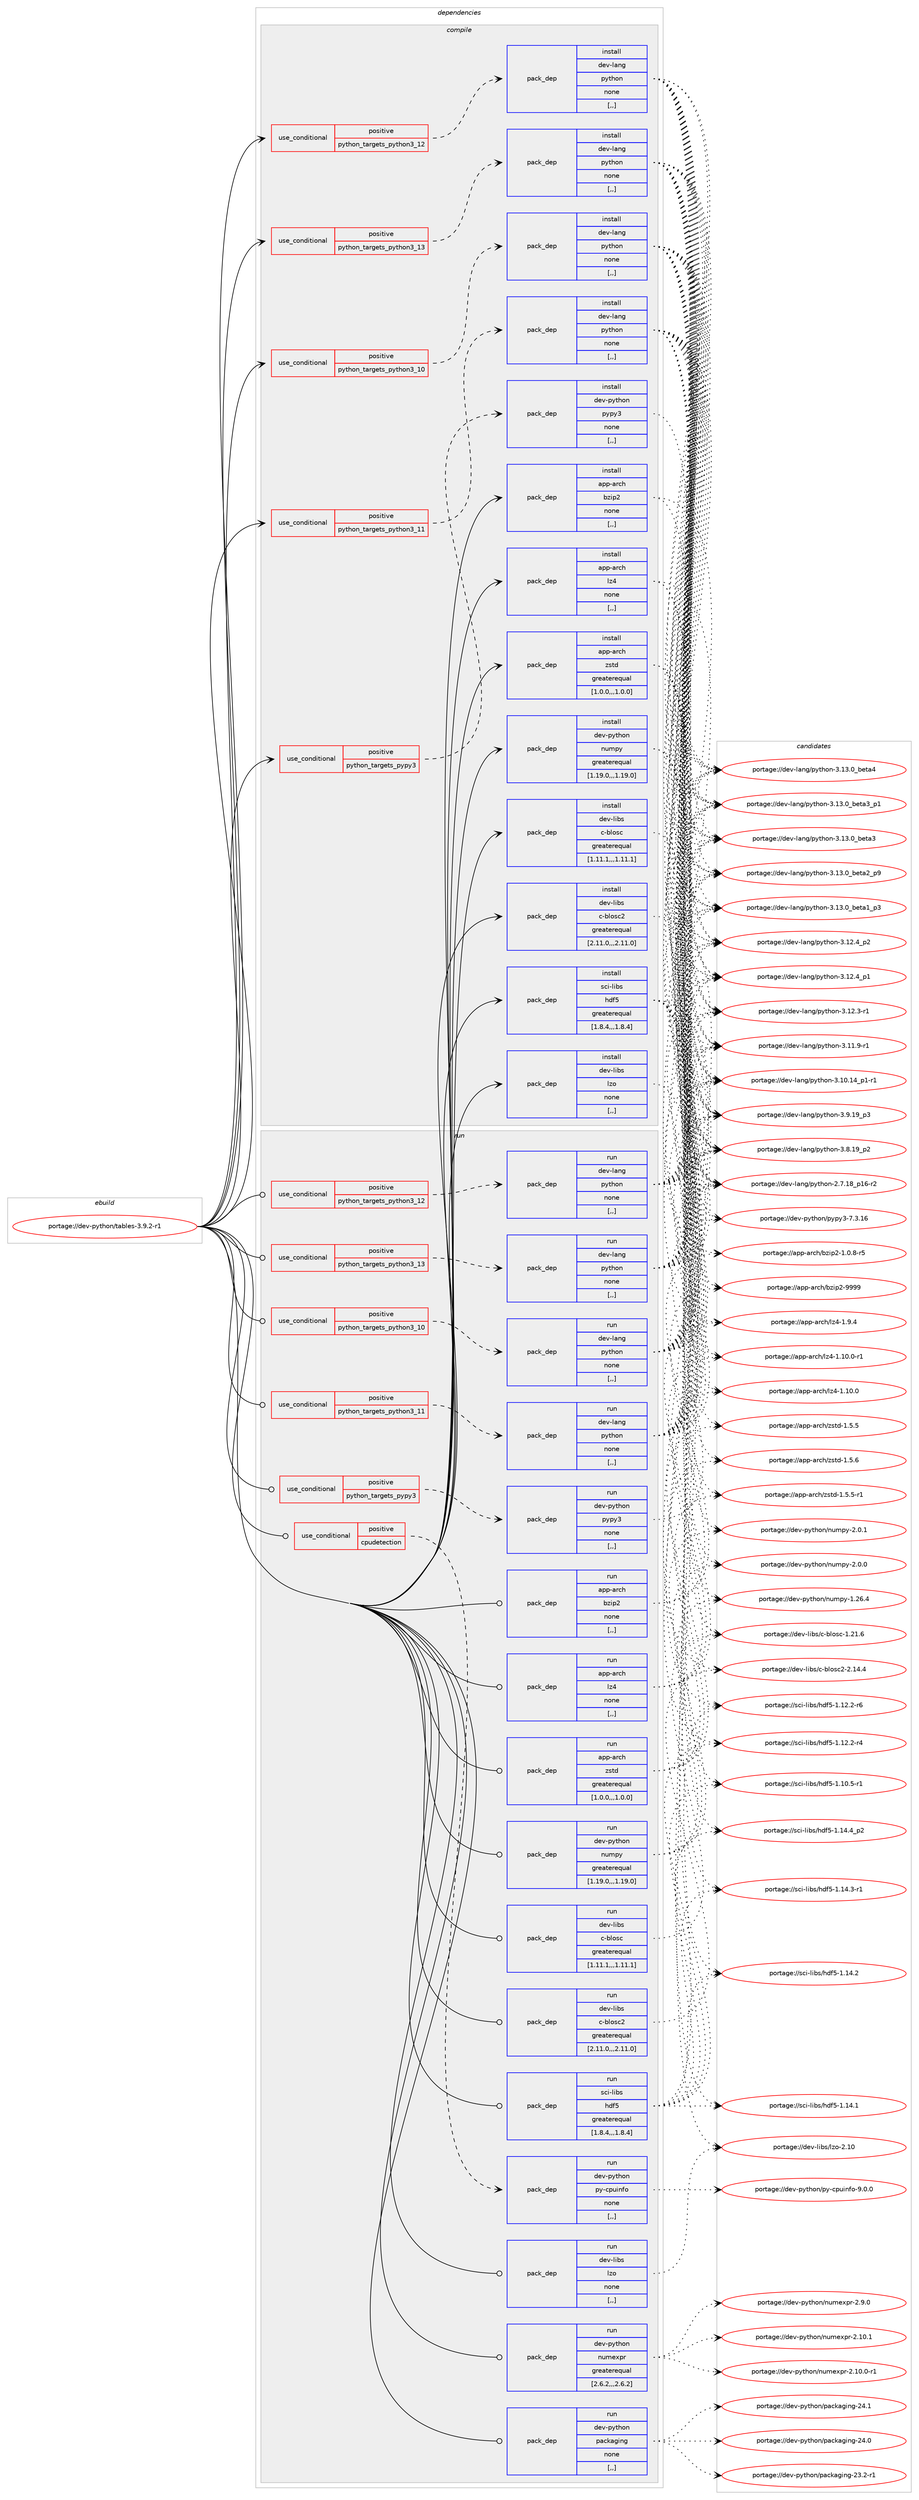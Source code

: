 digraph prolog {

# *************
# Graph options
# *************

newrank=true;
concentrate=true;
compound=true;
graph [rankdir=LR,fontname=Helvetica,fontsize=10,ranksep=1.5];#, ranksep=2.5, nodesep=0.2];
edge  [arrowhead=vee];
node  [fontname=Helvetica,fontsize=10];

# **********
# The ebuild
# **********

subgraph cluster_leftcol {
color=gray;
label=<<i>ebuild</i>>;
id [label="portage://dev-python/tables-3.9.2-r1", color=red, width=4, href="../dev-python/tables-3.9.2-r1.svg"];
}

# ****************
# The dependencies
# ****************

subgraph cluster_midcol {
color=gray;
label=<<i>dependencies</i>>;
subgraph cluster_compile {
fillcolor="#eeeeee";
style=filled;
label=<<i>compile</i>>;
subgraph cond40370 {
dependency165483 [label=<<TABLE BORDER="0" CELLBORDER="1" CELLSPACING="0" CELLPADDING="4"><TR><TD ROWSPAN="3" CELLPADDING="10">use_conditional</TD></TR><TR><TD>positive</TD></TR><TR><TD>python_targets_pypy3</TD></TR></TABLE>>, shape=none, color=red];
subgraph pack123841 {
dependency165484 [label=<<TABLE BORDER="0" CELLBORDER="1" CELLSPACING="0" CELLPADDING="4" WIDTH="220"><TR><TD ROWSPAN="6" CELLPADDING="30">pack_dep</TD></TR><TR><TD WIDTH="110">install</TD></TR><TR><TD>dev-python</TD></TR><TR><TD>pypy3</TD></TR><TR><TD>none</TD></TR><TR><TD>[,,]</TD></TR></TABLE>>, shape=none, color=blue];
}
dependency165483:e -> dependency165484:w [weight=20,style="dashed",arrowhead="vee"];
}
id:e -> dependency165483:w [weight=20,style="solid",arrowhead="vee"];
subgraph cond40371 {
dependency165485 [label=<<TABLE BORDER="0" CELLBORDER="1" CELLSPACING="0" CELLPADDING="4"><TR><TD ROWSPAN="3" CELLPADDING="10">use_conditional</TD></TR><TR><TD>positive</TD></TR><TR><TD>python_targets_python3_10</TD></TR></TABLE>>, shape=none, color=red];
subgraph pack123842 {
dependency165486 [label=<<TABLE BORDER="0" CELLBORDER="1" CELLSPACING="0" CELLPADDING="4" WIDTH="220"><TR><TD ROWSPAN="6" CELLPADDING="30">pack_dep</TD></TR><TR><TD WIDTH="110">install</TD></TR><TR><TD>dev-lang</TD></TR><TR><TD>python</TD></TR><TR><TD>none</TD></TR><TR><TD>[,,]</TD></TR></TABLE>>, shape=none, color=blue];
}
dependency165485:e -> dependency165486:w [weight=20,style="dashed",arrowhead="vee"];
}
id:e -> dependency165485:w [weight=20,style="solid",arrowhead="vee"];
subgraph cond40372 {
dependency165487 [label=<<TABLE BORDER="0" CELLBORDER="1" CELLSPACING="0" CELLPADDING="4"><TR><TD ROWSPAN="3" CELLPADDING="10">use_conditional</TD></TR><TR><TD>positive</TD></TR><TR><TD>python_targets_python3_11</TD></TR></TABLE>>, shape=none, color=red];
subgraph pack123843 {
dependency165488 [label=<<TABLE BORDER="0" CELLBORDER="1" CELLSPACING="0" CELLPADDING="4" WIDTH="220"><TR><TD ROWSPAN="6" CELLPADDING="30">pack_dep</TD></TR><TR><TD WIDTH="110">install</TD></TR><TR><TD>dev-lang</TD></TR><TR><TD>python</TD></TR><TR><TD>none</TD></TR><TR><TD>[,,]</TD></TR></TABLE>>, shape=none, color=blue];
}
dependency165487:e -> dependency165488:w [weight=20,style="dashed",arrowhead="vee"];
}
id:e -> dependency165487:w [weight=20,style="solid",arrowhead="vee"];
subgraph cond40373 {
dependency165489 [label=<<TABLE BORDER="0" CELLBORDER="1" CELLSPACING="0" CELLPADDING="4"><TR><TD ROWSPAN="3" CELLPADDING="10">use_conditional</TD></TR><TR><TD>positive</TD></TR><TR><TD>python_targets_python3_12</TD></TR></TABLE>>, shape=none, color=red];
subgraph pack123844 {
dependency165490 [label=<<TABLE BORDER="0" CELLBORDER="1" CELLSPACING="0" CELLPADDING="4" WIDTH="220"><TR><TD ROWSPAN="6" CELLPADDING="30">pack_dep</TD></TR><TR><TD WIDTH="110">install</TD></TR><TR><TD>dev-lang</TD></TR><TR><TD>python</TD></TR><TR><TD>none</TD></TR><TR><TD>[,,]</TD></TR></TABLE>>, shape=none, color=blue];
}
dependency165489:e -> dependency165490:w [weight=20,style="dashed",arrowhead="vee"];
}
id:e -> dependency165489:w [weight=20,style="solid",arrowhead="vee"];
subgraph cond40374 {
dependency165491 [label=<<TABLE BORDER="0" CELLBORDER="1" CELLSPACING="0" CELLPADDING="4"><TR><TD ROWSPAN="3" CELLPADDING="10">use_conditional</TD></TR><TR><TD>positive</TD></TR><TR><TD>python_targets_python3_13</TD></TR></TABLE>>, shape=none, color=red];
subgraph pack123845 {
dependency165492 [label=<<TABLE BORDER="0" CELLBORDER="1" CELLSPACING="0" CELLPADDING="4" WIDTH="220"><TR><TD ROWSPAN="6" CELLPADDING="30">pack_dep</TD></TR><TR><TD WIDTH="110">install</TD></TR><TR><TD>dev-lang</TD></TR><TR><TD>python</TD></TR><TR><TD>none</TD></TR><TR><TD>[,,]</TD></TR></TABLE>>, shape=none, color=blue];
}
dependency165491:e -> dependency165492:w [weight=20,style="dashed",arrowhead="vee"];
}
id:e -> dependency165491:w [weight=20,style="solid",arrowhead="vee"];
subgraph pack123846 {
dependency165493 [label=<<TABLE BORDER="0" CELLBORDER="1" CELLSPACING="0" CELLPADDING="4" WIDTH="220"><TR><TD ROWSPAN="6" CELLPADDING="30">pack_dep</TD></TR><TR><TD WIDTH="110">install</TD></TR><TR><TD>app-arch</TD></TR><TR><TD>bzip2</TD></TR><TR><TD>none</TD></TR><TR><TD>[,,]</TD></TR></TABLE>>, shape=none, color=blue];
}
id:e -> dependency165493:w [weight=20,style="solid",arrowhead="vee"];
subgraph pack123847 {
dependency165494 [label=<<TABLE BORDER="0" CELLBORDER="1" CELLSPACING="0" CELLPADDING="4" WIDTH="220"><TR><TD ROWSPAN="6" CELLPADDING="30">pack_dep</TD></TR><TR><TD WIDTH="110">install</TD></TR><TR><TD>app-arch</TD></TR><TR><TD>lz4</TD></TR><TR><TD>none</TD></TR><TR><TD>[,,]</TD></TR></TABLE>>, shape=none, color=blue];
}
id:e -> dependency165494:w [weight=20,style="solid",arrowhead="vee"];
subgraph pack123848 {
dependency165495 [label=<<TABLE BORDER="0" CELLBORDER="1" CELLSPACING="0" CELLPADDING="4" WIDTH="220"><TR><TD ROWSPAN="6" CELLPADDING="30">pack_dep</TD></TR><TR><TD WIDTH="110">install</TD></TR><TR><TD>app-arch</TD></TR><TR><TD>zstd</TD></TR><TR><TD>greaterequal</TD></TR><TR><TD>[1.0.0,,,1.0.0]</TD></TR></TABLE>>, shape=none, color=blue];
}
id:e -> dependency165495:w [weight=20,style="solid",arrowhead="vee"];
subgraph pack123849 {
dependency165496 [label=<<TABLE BORDER="0" CELLBORDER="1" CELLSPACING="0" CELLPADDING="4" WIDTH="220"><TR><TD ROWSPAN="6" CELLPADDING="30">pack_dep</TD></TR><TR><TD WIDTH="110">install</TD></TR><TR><TD>dev-libs</TD></TR><TR><TD>c-blosc</TD></TR><TR><TD>greaterequal</TD></TR><TR><TD>[1.11.1,,,1.11.1]</TD></TR></TABLE>>, shape=none, color=blue];
}
id:e -> dependency165496:w [weight=20,style="solid",arrowhead="vee"];
subgraph pack123850 {
dependency165497 [label=<<TABLE BORDER="0" CELLBORDER="1" CELLSPACING="0" CELLPADDING="4" WIDTH="220"><TR><TD ROWSPAN="6" CELLPADDING="30">pack_dep</TD></TR><TR><TD WIDTH="110">install</TD></TR><TR><TD>dev-libs</TD></TR><TR><TD>c-blosc2</TD></TR><TR><TD>greaterequal</TD></TR><TR><TD>[2.11.0,,,2.11.0]</TD></TR></TABLE>>, shape=none, color=blue];
}
id:e -> dependency165497:w [weight=20,style="solid",arrowhead="vee"];
subgraph pack123851 {
dependency165498 [label=<<TABLE BORDER="0" CELLBORDER="1" CELLSPACING="0" CELLPADDING="4" WIDTH="220"><TR><TD ROWSPAN="6" CELLPADDING="30">pack_dep</TD></TR><TR><TD WIDTH="110">install</TD></TR><TR><TD>dev-libs</TD></TR><TR><TD>lzo</TD></TR><TR><TD>none</TD></TR><TR><TD>[,,]</TD></TR></TABLE>>, shape=none, color=blue];
}
id:e -> dependency165498:w [weight=20,style="solid",arrowhead="vee"];
subgraph pack123852 {
dependency165499 [label=<<TABLE BORDER="0" CELLBORDER="1" CELLSPACING="0" CELLPADDING="4" WIDTH="220"><TR><TD ROWSPAN="6" CELLPADDING="30">pack_dep</TD></TR><TR><TD WIDTH="110">install</TD></TR><TR><TD>dev-python</TD></TR><TR><TD>numpy</TD></TR><TR><TD>greaterequal</TD></TR><TR><TD>[1.19.0,,,1.19.0]</TD></TR></TABLE>>, shape=none, color=blue];
}
id:e -> dependency165499:w [weight=20,style="solid",arrowhead="vee"];
subgraph pack123853 {
dependency165500 [label=<<TABLE BORDER="0" CELLBORDER="1" CELLSPACING="0" CELLPADDING="4" WIDTH="220"><TR><TD ROWSPAN="6" CELLPADDING="30">pack_dep</TD></TR><TR><TD WIDTH="110">install</TD></TR><TR><TD>sci-libs</TD></TR><TR><TD>hdf5</TD></TR><TR><TD>greaterequal</TD></TR><TR><TD>[1.8.4,,,1.8.4]</TD></TR></TABLE>>, shape=none, color=blue];
}
id:e -> dependency165500:w [weight=20,style="solid",arrowhead="vee"];
}
subgraph cluster_compileandrun {
fillcolor="#eeeeee";
style=filled;
label=<<i>compile and run</i>>;
}
subgraph cluster_run {
fillcolor="#eeeeee";
style=filled;
label=<<i>run</i>>;
subgraph cond40375 {
dependency165501 [label=<<TABLE BORDER="0" CELLBORDER="1" CELLSPACING="0" CELLPADDING="4"><TR><TD ROWSPAN="3" CELLPADDING="10">use_conditional</TD></TR><TR><TD>positive</TD></TR><TR><TD>cpudetection</TD></TR></TABLE>>, shape=none, color=red];
subgraph pack123854 {
dependency165502 [label=<<TABLE BORDER="0" CELLBORDER="1" CELLSPACING="0" CELLPADDING="4" WIDTH="220"><TR><TD ROWSPAN="6" CELLPADDING="30">pack_dep</TD></TR><TR><TD WIDTH="110">run</TD></TR><TR><TD>dev-python</TD></TR><TR><TD>py-cpuinfo</TD></TR><TR><TD>none</TD></TR><TR><TD>[,,]</TD></TR></TABLE>>, shape=none, color=blue];
}
dependency165501:e -> dependency165502:w [weight=20,style="dashed",arrowhead="vee"];
}
id:e -> dependency165501:w [weight=20,style="solid",arrowhead="odot"];
subgraph cond40376 {
dependency165503 [label=<<TABLE BORDER="0" CELLBORDER="1" CELLSPACING="0" CELLPADDING="4"><TR><TD ROWSPAN="3" CELLPADDING="10">use_conditional</TD></TR><TR><TD>positive</TD></TR><TR><TD>python_targets_pypy3</TD></TR></TABLE>>, shape=none, color=red];
subgraph pack123855 {
dependency165504 [label=<<TABLE BORDER="0" CELLBORDER="1" CELLSPACING="0" CELLPADDING="4" WIDTH="220"><TR><TD ROWSPAN="6" CELLPADDING="30">pack_dep</TD></TR><TR><TD WIDTH="110">run</TD></TR><TR><TD>dev-python</TD></TR><TR><TD>pypy3</TD></TR><TR><TD>none</TD></TR><TR><TD>[,,]</TD></TR></TABLE>>, shape=none, color=blue];
}
dependency165503:e -> dependency165504:w [weight=20,style="dashed",arrowhead="vee"];
}
id:e -> dependency165503:w [weight=20,style="solid",arrowhead="odot"];
subgraph cond40377 {
dependency165505 [label=<<TABLE BORDER="0" CELLBORDER="1" CELLSPACING="0" CELLPADDING="4"><TR><TD ROWSPAN="3" CELLPADDING="10">use_conditional</TD></TR><TR><TD>positive</TD></TR><TR><TD>python_targets_python3_10</TD></TR></TABLE>>, shape=none, color=red];
subgraph pack123856 {
dependency165506 [label=<<TABLE BORDER="0" CELLBORDER="1" CELLSPACING="0" CELLPADDING="4" WIDTH="220"><TR><TD ROWSPAN="6" CELLPADDING="30">pack_dep</TD></TR><TR><TD WIDTH="110">run</TD></TR><TR><TD>dev-lang</TD></TR><TR><TD>python</TD></TR><TR><TD>none</TD></TR><TR><TD>[,,]</TD></TR></TABLE>>, shape=none, color=blue];
}
dependency165505:e -> dependency165506:w [weight=20,style="dashed",arrowhead="vee"];
}
id:e -> dependency165505:w [weight=20,style="solid",arrowhead="odot"];
subgraph cond40378 {
dependency165507 [label=<<TABLE BORDER="0" CELLBORDER="1" CELLSPACING="0" CELLPADDING="4"><TR><TD ROWSPAN="3" CELLPADDING="10">use_conditional</TD></TR><TR><TD>positive</TD></TR><TR><TD>python_targets_python3_11</TD></TR></TABLE>>, shape=none, color=red];
subgraph pack123857 {
dependency165508 [label=<<TABLE BORDER="0" CELLBORDER="1" CELLSPACING="0" CELLPADDING="4" WIDTH="220"><TR><TD ROWSPAN="6" CELLPADDING="30">pack_dep</TD></TR><TR><TD WIDTH="110">run</TD></TR><TR><TD>dev-lang</TD></TR><TR><TD>python</TD></TR><TR><TD>none</TD></TR><TR><TD>[,,]</TD></TR></TABLE>>, shape=none, color=blue];
}
dependency165507:e -> dependency165508:w [weight=20,style="dashed",arrowhead="vee"];
}
id:e -> dependency165507:w [weight=20,style="solid",arrowhead="odot"];
subgraph cond40379 {
dependency165509 [label=<<TABLE BORDER="0" CELLBORDER="1" CELLSPACING="0" CELLPADDING="4"><TR><TD ROWSPAN="3" CELLPADDING="10">use_conditional</TD></TR><TR><TD>positive</TD></TR><TR><TD>python_targets_python3_12</TD></TR></TABLE>>, shape=none, color=red];
subgraph pack123858 {
dependency165510 [label=<<TABLE BORDER="0" CELLBORDER="1" CELLSPACING="0" CELLPADDING="4" WIDTH="220"><TR><TD ROWSPAN="6" CELLPADDING="30">pack_dep</TD></TR><TR><TD WIDTH="110">run</TD></TR><TR><TD>dev-lang</TD></TR><TR><TD>python</TD></TR><TR><TD>none</TD></TR><TR><TD>[,,]</TD></TR></TABLE>>, shape=none, color=blue];
}
dependency165509:e -> dependency165510:w [weight=20,style="dashed",arrowhead="vee"];
}
id:e -> dependency165509:w [weight=20,style="solid",arrowhead="odot"];
subgraph cond40380 {
dependency165511 [label=<<TABLE BORDER="0" CELLBORDER="1" CELLSPACING="0" CELLPADDING="4"><TR><TD ROWSPAN="3" CELLPADDING="10">use_conditional</TD></TR><TR><TD>positive</TD></TR><TR><TD>python_targets_python3_13</TD></TR></TABLE>>, shape=none, color=red];
subgraph pack123859 {
dependency165512 [label=<<TABLE BORDER="0" CELLBORDER="1" CELLSPACING="0" CELLPADDING="4" WIDTH="220"><TR><TD ROWSPAN="6" CELLPADDING="30">pack_dep</TD></TR><TR><TD WIDTH="110">run</TD></TR><TR><TD>dev-lang</TD></TR><TR><TD>python</TD></TR><TR><TD>none</TD></TR><TR><TD>[,,]</TD></TR></TABLE>>, shape=none, color=blue];
}
dependency165511:e -> dependency165512:w [weight=20,style="dashed",arrowhead="vee"];
}
id:e -> dependency165511:w [weight=20,style="solid",arrowhead="odot"];
subgraph pack123860 {
dependency165513 [label=<<TABLE BORDER="0" CELLBORDER="1" CELLSPACING="0" CELLPADDING="4" WIDTH="220"><TR><TD ROWSPAN="6" CELLPADDING="30">pack_dep</TD></TR><TR><TD WIDTH="110">run</TD></TR><TR><TD>app-arch</TD></TR><TR><TD>bzip2</TD></TR><TR><TD>none</TD></TR><TR><TD>[,,]</TD></TR></TABLE>>, shape=none, color=blue];
}
id:e -> dependency165513:w [weight=20,style="solid",arrowhead="odot"];
subgraph pack123861 {
dependency165514 [label=<<TABLE BORDER="0" CELLBORDER="1" CELLSPACING="0" CELLPADDING="4" WIDTH="220"><TR><TD ROWSPAN="6" CELLPADDING="30">pack_dep</TD></TR><TR><TD WIDTH="110">run</TD></TR><TR><TD>app-arch</TD></TR><TR><TD>lz4</TD></TR><TR><TD>none</TD></TR><TR><TD>[,,]</TD></TR></TABLE>>, shape=none, color=blue];
}
id:e -> dependency165514:w [weight=20,style="solid",arrowhead="odot"];
subgraph pack123862 {
dependency165515 [label=<<TABLE BORDER="0" CELLBORDER="1" CELLSPACING="0" CELLPADDING="4" WIDTH="220"><TR><TD ROWSPAN="6" CELLPADDING="30">pack_dep</TD></TR><TR><TD WIDTH="110">run</TD></TR><TR><TD>app-arch</TD></TR><TR><TD>zstd</TD></TR><TR><TD>greaterequal</TD></TR><TR><TD>[1.0.0,,,1.0.0]</TD></TR></TABLE>>, shape=none, color=blue];
}
id:e -> dependency165515:w [weight=20,style="solid",arrowhead="odot"];
subgraph pack123863 {
dependency165516 [label=<<TABLE BORDER="0" CELLBORDER="1" CELLSPACING="0" CELLPADDING="4" WIDTH="220"><TR><TD ROWSPAN="6" CELLPADDING="30">pack_dep</TD></TR><TR><TD WIDTH="110">run</TD></TR><TR><TD>dev-libs</TD></TR><TR><TD>c-blosc</TD></TR><TR><TD>greaterequal</TD></TR><TR><TD>[1.11.1,,,1.11.1]</TD></TR></TABLE>>, shape=none, color=blue];
}
id:e -> dependency165516:w [weight=20,style="solid",arrowhead="odot"];
subgraph pack123864 {
dependency165517 [label=<<TABLE BORDER="0" CELLBORDER="1" CELLSPACING="0" CELLPADDING="4" WIDTH="220"><TR><TD ROWSPAN="6" CELLPADDING="30">pack_dep</TD></TR><TR><TD WIDTH="110">run</TD></TR><TR><TD>dev-libs</TD></TR><TR><TD>c-blosc2</TD></TR><TR><TD>greaterequal</TD></TR><TR><TD>[2.11.0,,,2.11.0]</TD></TR></TABLE>>, shape=none, color=blue];
}
id:e -> dependency165517:w [weight=20,style="solid",arrowhead="odot"];
subgraph pack123865 {
dependency165518 [label=<<TABLE BORDER="0" CELLBORDER="1" CELLSPACING="0" CELLPADDING="4" WIDTH="220"><TR><TD ROWSPAN="6" CELLPADDING="30">pack_dep</TD></TR><TR><TD WIDTH="110">run</TD></TR><TR><TD>dev-libs</TD></TR><TR><TD>lzo</TD></TR><TR><TD>none</TD></TR><TR><TD>[,,]</TD></TR></TABLE>>, shape=none, color=blue];
}
id:e -> dependency165518:w [weight=20,style="solid",arrowhead="odot"];
subgraph pack123866 {
dependency165519 [label=<<TABLE BORDER="0" CELLBORDER="1" CELLSPACING="0" CELLPADDING="4" WIDTH="220"><TR><TD ROWSPAN="6" CELLPADDING="30">pack_dep</TD></TR><TR><TD WIDTH="110">run</TD></TR><TR><TD>dev-python</TD></TR><TR><TD>numexpr</TD></TR><TR><TD>greaterequal</TD></TR><TR><TD>[2.6.2,,,2.6.2]</TD></TR></TABLE>>, shape=none, color=blue];
}
id:e -> dependency165519:w [weight=20,style="solid",arrowhead="odot"];
subgraph pack123867 {
dependency165520 [label=<<TABLE BORDER="0" CELLBORDER="1" CELLSPACING="0" CELLPADDING="4" WIDTH="220"><TR><TD ROWSPAN="6" CELLPADDING="30">pack_dep</TD></TR><TR><TD WIDTH="110">run</TD></TR><TR><TD>dev-python</TD></TR><TR><TD>numpy</TD></TR><TR><TD>greaterequal</TD></TR><TR><TD>[1.19.0,,,1.19.0]</TD></TR></TABLE>>, shape=none, color=blue];
}
id:e -> dependency165520:w [weight=20,style="solid",arrowhead="odot"];
subgraph pack123868 {
dependency165521 [label=<<TABLE BORDER="0" CELLBORDER="1" CELLSPACING="0" CELLPADDING="4" WIDTH="220"><TR><TD ROWSPAN="6" CELLPADDING="30">pack_dep</TD></TR><TR><TD WIDTH="110">run</TD></TR><TR><TD>dev-python</TD></TR><TR><TD>packaging</TD></TR><TR><TD>none</TD></TR><TR><TD>[,,]</TD></TR></TABLE>>, shape=none, color=blue];
}
id:e -> dependency165521:w [weight=20,style="solid",arrowhead="odot"];
subgraph pack123869 {
dependency165522 [label=<<TABLE BORDER="0" CELLBORDER="1" CELLSPACING="0" CELLPADDING="4" WIDTH="220"><TR><TD ROWSPAN="6" CELLPADDING="30">pack_dep</TD></TR><TR><TD WIDTH="110">run</TD></TR><TR><TD>sci-libs</TD></TR><TR><TD>hdf5</TD></TR><TR><TD>greaterequal</TD></TR><TR><TD>[1.8.4,,,1.8.4]</TD></TR></TABLE>>, shape=none, color=blue];
}
id:e -> dependency165522:w [weight=20,style="solid",arrowhead="odot"];
}
}

# **************
# The candidates
# **************

subgraph cluster_choices {
rank=same;
color=gray;
label=<<i>candidates</i>>;

subgraph choice123841 {
color=black;
nodesep=1;
choice10010111845112121116104111110471121211121215145554651464954 [label="portage://dev-python/pypy3-7.3.16", color=red, width=4,href="../dev-python/pypy3-7.3.16.svg"];
dependency165484:e -> choice10010111845112121116104111110471121211121215145554651464954:w [style=dotted,weight="100"];
}
subgraph choice123842 {
color=black;
nodesep=1;
choice1001011184510897110103471121211161041111104551464951464895981011169752 [label="portage://dev-lang/python-3.13.0_beta4", color=red, width=4,href="../dev-lang/python-3.13.0_beta4.svg"];
choice10010111845108971101034711212111610411111045514649514648959810111697519511249 [label="portage://dev-lang/python-3.13.0_beta3_p1", color=red, width=4,href="../dev-lang/python-3.13.0_beta3_p1.svg"];
choice1001011184510897110103471121211161041111104551464951464895981011169751 [label="portage://dev-lang/python-3.13.0_beta3", color=red, width=4,href="../dev-lang/python-3.13.0_beta3.svg"];
choice10010111845108971101034711212111610411111045514649514648959810111697509511257 [label="portage://dev-lang/python-3.13.0_beta2_p9", color=red, width=4,href="../dev-lang/python-3.13.0_beta2_p9.svg"];
choice10010111845108971101034711212111610411111045514649514648959810111697499511251 [label="portage://dev-lang/python-3.13.0_beta1_p3", color=red, width=4,href="../dev-lang/python-3.13.0_beta1_p3.svg"];
choice100101118451089711010347112121116104111110455146495046529511250 [label="portage://dev-lang/python-3.12.4_p2", color=red, width=4,href="../dev-lang/python-3.12.4_p2.svg"];
choice100101118451089711010347112121116104111110455146495046529511249 [label="portage://dev-lang/python-3.12.4_p1", color=red, width=4,href="../dev-lang/python-3.12.4_p1.svg"];
choice100101118451089711010347112121116104111110455146495046514511449 [label="portage://dev-lang/python-3.12.3-r1", color=red, width=4,href="../dev-lang/python-3.12.3-r1.svg"];
choice100101118451089711010347112121116104111110455146494946574511449 [label="portage://dev-lang/python-3.11.9-r1", color=red, width=4,href="../dev-lang/python-3.11.9-r1.svg"];
choice100101118451089711010347112121116104111110455146494846495295112494511449 [label="portage://dev-lang/python-3.10.14_p1-r1", color=red, width=4,href="../dev-lang/python-3.10.14_p1-r1.svg"];
choice100101118451089711010347112121116104111110455146574649579511251 [label="portage://dev-lang/python-3.9.19_p3", color=red, width=4,href="../dev-lang/python-3.9.19_p3.svg"];
choice100101118451089711010347112121116104111110455146564649579511250 [label="portage://dev-lang/python-3.8.19_p2", color=red, width=4,href="../dev-lang/python-3.8.19_p2.svg"];
choice100101118451089711010347112121116104111110455046554649569511249544511450 [label="portage://dev-lang/python-2.7.18_p16-r2", color=red, width=4,href="../dev-lang/python-2.7.18_p16-r2.svg"];
dependency165486:e -> choice1001011184510897110103471121211161041111104551464951464895981011169752:w [style=dotted,weight="100"];
dependency165486:e -> choice10010111845108971101034711212111610411111045514649514648959810111697519511249:w [style=dotted,weight="100"];
dependency165486:e -> choice1001011184510897110103471121211161041111104551464951464895981011169751:w [style=dotted,weight="100"];
dependency165486:e -> choice10010111845108971101034711212111610411111045514649514648959810111697509511257:w [style=dotted,weight="100"];
dependency165486:e -> choice10010111845108971101034711212111610411111045514649514648959810111697499511251:w [style=dotted,weight="100"];
dependency165486:e -> choice100101118451089711010347112121116104111110455146495046529511250:w [style=dotted,weight="100"];
dependency165486:e -> choice100101118451089711010347112121116104111110455146495046529511249:w [style=dotted,weight="100"];
dependency165486:e -> choice100101118451089711010347112121116104111110455146495046514511449:w [style=dotted,weight="100"];
dependency165486:e -> choice100101118451089711010347112121116104111110455146494946574511449:w [style=dotted,weight="100"];
dependency165486:e -> choice100101118451089711010347112121116104111110455146494846495295112494511449:w [style=dotted,weight="100"];
dependency165486:e -> choice100101118451089711010347112121116104111110455146574649579511251:w [style=dotted,weight="100"];
dependency165486:e -> choice100101118451089711010347112121116104111110455146564649579511250:w [style=dotted,weight="100"];
dependency165486:e -> choice100101118451089711010347112121116104111110455046554649569511249544511450:w [style=dotted,weight="100"];
}
subgraph choice123843 {
color=black;
nodesep=1;
choice1001011184510897110103471121211161041111104551464951464895981011169752 [label="portage://dev-lang/python-3.13.0_beta4", color=red, width=4,href="../dev-lang/python-3.13.0_beta4.svg"];
choice10010111845108971101034711212111610411111045514649514648959810111697519511249 [label="portage://dev-lang/python-3.13.0_beta3_p1", color=red, width=4,href="../dev-lang/python-3.13.0_beta3_p1.svg"];
choice1001011184510897110103471121211161041111104551464951464895981011169751 [label="portage://dev-lang/python-3.13.0_beta3", color=red, width=4,href="../dev-lang/python-3.13.0_beta3.svg"];
choice10010111845108971101034711212111610411111045514649514648959810111697509511257 [label="portage://dev-lang/python-3.13.0_beta2_p9", color=red, width=4,href="../dev-lang/python-3.13.0_beta2_p9.svg"];
choice10010111845108971101034711212111610411111045514649514648959810111697499511251 [label="portage://dev-lang/python-3.13.0_beta1_p3", color=red, width=4,href="../dev-lang/python-3.13.0_beta1_p3.svg"];
choice100101118451089711010347112121116104111110455146495046529511250 [label="portage://dev-lang/python-3.12.4_p2", color=red, width=4,href="../dev-lang/python-3.12.4_p2.svg"];
choice100101118451089711010347112121116104111110455146495046529511249 [label="portage://dev-lang/python-3.12.4_p1", color=red, width=4,href="../dev-lang/python-3.12.4_p1.svg"];
choice100101118451089711010347112121116104111110455146495046514511449 [label="portage://dev-lang/python-3.12.3-r1", color=red, width=4,href="../dev-lang/python-3.12.3-r1.svg"];
choice100101118451089711010347112121116104111110455146494946574511449 [label="portage://dev-lang/python-3.11.9-r1", color=red, width=4,href="../dev-lang/python-3.11.9-r1.svg"];
choice100101118451089711010347112121116104111110455146494846495295112494511449 [label="portage://dev-lang/python-3.10.14_p1-r1", color=red, width=4,href="../dev-lang/python-3.10.14_p1-r1.svg"];
choice100101118451089711010347112121116104111110455146574649579511251 [label="portage://dev-lang/python-3.9.19_p3", color=red, width=4,href="../dev-lang/python-3.9.19_p3.svg"];
choice100101118451089711010347112121116104111110455146564649579511250 [label="portage://dev-lang/python-3.8.19_p2", color=red, width=4,href="../dev-lang/python-3.8.19_p2.svg"];
choice100101118451089711010347112121116104111110455046554649569511249544511450 [label="portage://dev-lang/python-2.7.18_p16-r2", color=red, width=4,href="../dev-lang/python-2.7.18_p16-r2.svg"];
dependency165488:e -> choice1001011184510897110103471121211161041111104551464951464895981011169752:w [style=dotted,weight="100"];
dependency165488:e -> choice10010111845108971101034711212111610411111045514649514648959810111697519511249:w [style=dotted,weight="100"];
dependency165488:e -> choice1001011184510897110103471121211161041111104551464951464895981011169751:w [style=dotted,weight="100"];
dependency165488:e -> choice10010111845108971101034711212111610411111045514649514648959810111697509511257:w [style=dotted,weight="100"];
dependency165488:e -> choice10010111845108971101034711212111610411111045514649514648959810111697499511251:w [style=dotted,weight="100"];
dependency165488:e -> choice100101118451089711010347112121116104111110455146495046529511250:w [style=dotted,weight="100"];
dependency165488:e -> choice100101118451089711010347112121116104111110455146495046529511249:w [style=dotted,weight="100"];
dependency165488:e -> choice100101118451089711010347112121116104111110455146495046514511449:w [style=dotted,weight="100"];
dependency165488:e -> choice100101118451089711010347112121116104111110455146494946574511449:w [style=dotted,weight="100"];
dependency165488:e -> choice100101118451089711010347112121116104111110455146494846495295112494511449:w [style=dotted,weight="100"];
dependency165488:e -> choice100101118451089711010347112121116104111110455146574649579511251:w [style=dotted,weight="100"];
dependency165488:e -> choice100101118451089711010347112121116104111110455146564649579511250:w [style=dotted,weight="100"];
dependency165488:e -> choice100101118451089711010347112121116104111110455046554649569511249544511450:w [style=dotted,weight="100"];
}
subgraph choice123844 {
color=black;
nodesep=1;
choice1001011184510897110103471121211161041111104551464951464895981011169752 [label="portage://dev-lang/python-3.13.0_beta4", color=red, width=4,href="../dev-lang/python-3.13.0_beta4.svg"];
choice10010111845108971101034711212111610411111045514649514648959810111697519511249 [label="portage://dev-lang/python-3.13.0_beta3_p1", color=red, width=4,href="../dev-lang/python-3.13.0_beta3_p1.svg"];
choice1001011184510897110103471121211161041111104551464951464895981011169751 [label="portage://dev-lang/python-3.13.0_beta3", color=red, width=4,href="../dev-lang/python-3.13.0_beta3.svg"];
choice10010111845108971101034711212111610411111045514649514648959810111697509511257 [label="portage://dev-lang/python-3.13.0_beta2_p9", color=red, width=4,href="../dev-lang/python-3.13.0_beta2_p9.svg"];
choice10010111845108971101034711212111610411111045514649514648959810111697499511251 [label="portage://dev-lang/python-3.13.0_beta1_p3", color=red, width=4,href="../dev-lang/python-3.13.0_beta1_p3.svg"];
choice100101118451089711010347112121116104111110455146495046529511250 [label="portage://dev-lang/python-3.12.4_p2", color=red, width=4,href="../dev-lang/python-3.12.4_p2.svg"];
choice100101118451089711010347112121116104111110455146495046529511249 [label="portage://dev-lang/python-3.12.4_p1", color=red, width=4,href="../dev-lang/python-3.12.4_p1.svg"];
choice100101118451089711010347112121116104111110455146495046514511449 [label="portage://dev-lang/python-3.12.3-r1", color=red, width=4,href="../dev-lang/python-3.12.3-r1.svg"];
choice100101118451089711010347112121116104111110455146494946574511449 [label="portage://dev-lang/python-3.11.9-r1", color=red, width=4,href="../dev-lang/python-3.11.9-r1.svg"];
choice100101118451089711010347112121116104111110455146494846495295112494511449 [label="portage://dev-lang/python-3.10.14_p1-r1", color=red, width=4,href="../dev-lang/python-3.10.14_p1-r1.svg"];
choice100101118451089711010347112121116104111110455146574649579511251 [label="portage://dev-lang/python-3.9.19_p3", color=red, width=4,href="../dev-lang/python-3.9.19_p3.svg"];
choice100101118451089711010347112121116104111110455146564649579511250 [label="portage://dev-lang/python-3.8.19_p2", color=red, width=4,href="../dev-lang/python-3.8.19_p2.svg"];
choice100101118451089711010347112121116104111110455046554649569511249544511450 [label="portage://dev-lang/python-2.7.18_p16-r2", color=red, width=4,href="../dev-lang/python-2.7.18_p16-r2.svg"];
dependency165490:e -> choice1001011184510897110103471121211161041111104551464951464895981011169752:w [style=dotted,weight="100"];
dependency165490:e -> choice10010111845108971101034711212111610411111045514649514648959810111697519511249:w [style=dotted,weight="100"];
dependency165490:e -> choice1001011184510897110103471121211161041111104551464951464895981011169751:w [style=dotted,weight="100"];
dependency165490:e -> choice10010111845108971101034711212111610411111045514649514648959810111697509511257:w [style=dotted,weight="100"];
dependency165490:e -> choice10010111845108971101034711212111610411111045514649514648959810111697499511251:w [style=dotted,weight="100"];
dependency165490:e -> choice100101118451089711010347112121116104111110455146495046529511250:w [style=dotted,weight="100"];
dependency165490:e -> choice100101118451089711010347112121116104111110455146495046529511249:w [style=dotted,weight="100"];
dependency165490:e -> choice100101118451089711010347112121116104111110455146495046514511449:w [style=dotted,weight="100"];
dependency165490:e -> choice100101118451089711010347112121116104111110455146494946574511449:w [style=dotted,weight="100"];
dependency165490:e -> choice100101118451089711010347112121116104111110455146494846495295112494511449:w [style=dotted,weight="100"];
dependency165490:e -> choice100101118451089711010347112121116104111110455146574649579511251:w [style=dotted,weight="100"];
dependency165490:e -> choice100101118451089711010347112121116104111110455146564649579511250:w [style=dotted,weight="100"];
dependency165490:e -> choice100101118451089711010347112121116104111110455046554649569511249544511450:w [style=dotted,weight="100"];
}
subgraph choice123845 {
color=black;
nodesep=1;
choice1001011184510897110103471121211161041111104551464951464895981011169752 [label="portage://dev-lang/python-3.13.0_beta4", color=red, width=4,href="../dev-lang/python-3.13.0_beta4.svg"];
choice10010111845108971101034711212111610411111045514649514648959810111697519511249 [label="portage://dev-lang/python-3.13.0_beta3_p1", color=red, width=4,href="../dev-lang/python-3.13.0_beta3_p1.svg"];
choice1001011184510897110103471121211161041111104551464951464895981011169751 [label="portage://dev-lang/python-3.13.0_beta3", color=red, width=4,href="../dev-lang/python-3.13.0_beta3.svg"];
choice10010111845108971101034711212111610411111045514649514648959810111697509511257 [label="portage://dev-lang/python-3.13.0_beta2_p9", color=red, width=4,href="../dev-lang/python-3.13.0_beta2_p9.svg"];
choice10010111845108971101034711212111610411111045514649514648959810111697499511251 [label="portage://dev-lang/python-3.13.0_beta1_p3", color=red, width=4,href="../dev-lang/python-3.13.0_beta1_p3.svg"];
choice100101118451089711010347112121116104111110455146495046529511250 [label="portage://dev-lang/python-3.12.4_p2", color=red, width=4,href="../dev-lang/python-3.12.4_p2.svg"];
choice100101118451089711010347112121116104111110455146495046529511249 [label="portage://dev-lang/python-3.12.4_p1", color=red, width=4,href="../dev-lang/python-3.12.4_p1.svg"];
choice100101118451089711010347112121116104111110455146495046514511449 [label="portage://dev-lang/python-3.12.3-r1", color=red, width=4,href="../dev-lang/python-3.12.3-r1.svg"];
choice100101118451089711010347112121116104111110455146494946574511449 [label="portage://dev-lang/python-3.11.9-r1", color=red, width=4,href="../dev-lang/python-3.11.9-r1.svg"];
choice100101118451089711010347112121116104111110455146494846495295112494511449 [label="portage://dev-lang/python-3.10.14_p1-r1", color=red, width=4,href="../dev-lang/python-3.10.14_p1-r1.svg"];
choice100101118451089711010347112121116104111110455146574649579511251 [label="portage://dev-lang/python-3.9.19_p3", color=red, width=4,href="../dev-lang/python-3.9.19_p3.svg"];
choice100101118451089711010347112121116104111110455146564649579511250 [label="portage://dev-lang/python-3.8.19_p2", color=red, width=4,href="../dev-lang/python-3.8.19_p2.svg"];
choice100101118451089711010347112121116104111110455046554649569511249544511450 [label="portage://dev-lang/python-2.7.18_p16-r2", color=red, width=4,href="../dev-lang/python-2.7.18_p16-r2.svg"];
dependency165492:e -> choice1001011184510897110103471121211161041111104551464951464895981011169752:w [style=dotted,weight="100"];
dependency165492:e -> choice10010111845108971101034711212111610411111045514649514648959810111697519511249:w [style=dotted,weight="100"];
dependency165492:e -> choice1001011184510897110103471121211161041111104551464951464895981011169751:w [style=dotted,weight="100"];
dependency165492:e -> choice10010111845108971101034711212111610411111045514649514648959810111697509511257:w [style=dotted,weight="100"];
dependency165492:e -> choice10010111845108971101034711212111610411111045514649514648959810111697499511251:w [style=dotted,weight="100"];
dependency165492:e -> choice100101118451089711010347112121116104111110455146495046529511250:w [style=dotted,weight="100"];
dependency165492:e -> choice100101118451089711010347112121116104111110455146495046529511249:w [style=dotted,weight="100"];
dependency165492:e -> choice100101118451089711010347112121116104111110455146495046514511449:w [style=dotted,weight="100"];
dependency165492:e -> choice100101118451089711010347112121116104111110455146494946574511449:w [style=dotted,weight="100"];
dependency165492:e -> choice100101118451089711010347112121116104111110455146494846495295112494511449:w [style=dotted,weight="100"];
dependency165492:e -> choice100101118451089711010347112121116104111110455146574649579511251:w [style=dotted,weight="100"];
dependency165492:e -> choice100101118451089711010347112121116104111110455146564649579511250:w [style=dotted,weight="100"];
dependency165492:e -> choice100101118451089711010347112121116104111110455046554649569511249544511450:w [style=dotted,weight="100"];
}
subgraph choice123846 {
color=black;
nodesep=1;
choice971121124597114991044798122105112504557575757 [label="portage://app-arch/bzip2-9999", color=red, width=4,href="../app-arch/bzip2-9999.svg"];
choice971121124597114991044798122105112504549464846564511453 [label="portage://app-arch/bzip2-1.0.8-r5", color=red, width=4,href="../app-arch/bzip2-1.0.8-r5.svg"];
dependency165493:e -> choice971121124597114991044798122105112504557575757:w [style=dotted,weight="100"];
dependency165493:e -> choice971121124597114991044798122105112504549464846564511453:w [style=dotted,weight="100"];
}
subgraph choice123847 {
color=black;
nodesep=1;
choice971121124597114991044710812252454946494846484511449 [label="portage://app-arch/lz4-1.10.0-r1", color=red, width=4,href="../app-arch/lz4-1.10.0-r1.svg"];
choice97112112459711499104471081225245494649484648 [label="portage://app-arch/lz4-1.10.0", color=red, width=4,href="../app-arch/lz4-1.10.0.svg"];
choice971121124597114991044710812252454946574652 [label="portage://app-arch/lz4-1.9.4", color=red, width=4,href="../app-arch/lz4-1.9.4.svg"];
dependency165494:e -> choice971121124597114991044710812252454946494846484511449:w [style=dotted,weight="100"];
dependency165494:e -> choice97112112459711499104471081225245494649484648:w [style=dotted,weight="100"];
dependency165494:e -> choice971121124597114991044710812252454946574652:w [style=dotted,weight="100"];
}
subgraph choice123848 {
color=black;
nodesep=1;
choice9711211245971149910447122115116100454946534654 [label="portage://app-arch/zstd-1.5.6", color=red, width=4,href="../app-arch/zstd-1.5.6.svg"];
choice97112112459711499104471221151161004549465346534511449 [label="portage://app-arch/zstd-1.5.5-r1", color=red, width=4,href="../app-arch/zstd-1.5.5-r1.svg"];
choice9711211245971149910447122115116100454946534653 [label="portage://app-arch/zstd-1.5.5", color=red, width=4,href="../app-arch/zstd-1.5.5.svg"];
dependency165495:e -> choice9711211245971149910447122115116100454946534654:w [style=dotted,weight="100"];
dependency165495:e -> choice97112112459711499104471221151161004549465346534511449:w [style=dotted,weight="100"];
dependency165495:e -> choice9711211245971149910447122115116100454946534653:w [style=dotted,weight="100"];
}
subgraph choice123849 {
color=black;
nodesep=1;
choice1001011184510810598115479945981081111159945494650494654 [label="portage://dev-libs/c-blosc-1.21.6", color=red, width=4,href="../dev-libs/c-blosc-1.21.6.svg"];
dependency165496:e -> choice1001011184510810598115479945981081111159945494650494654:w [style=dotted,weight="100"];
}
subgraph choice123850 {
color=black;
nodesep=1;
choice100101118451081059811547994598108111115995045504649524652 [label="portage://dev-libs/c-blosc2-2.14.4", color=red, width=4,href="../dev-libs/c-blosc2-2.14.4.svg"];
dependency165497:e -> choice100101118451081059811547994598108111115995045504649524652:w [style=dotted,weight="100"];
}
subgraph choice123851 {
color=black;
nodesep=1;
choice1001011184510810598115471081221114550464948 [label="portage://dev-libs/lzo-2.10", color=red, width=4,href="../dev-libs/lzo-2.10.svg"];
dependency165498:e -> choice1001011184510810598115471081221114550464948:w [style=dotted,weight="100"];
}
subgraph choice123852 {
color=black;
nodesep=1;
choice1001011184511212111610411111047110117109112121455046484649 [label="portage://dev-python/numpy-2.0.1", color=red, width=4,href="../dev-python/numpy-2.0.1.svg"];
choice1001011184511212111610411111047110117109112121455046484648 [label="portage://dev-python/numpy-2.0.0", color=red, width=4,href="../dev-python/numpy-2.0.0.svg"];
choice100101118451121211161041111104711011710911212145494650544652 [label="portage://dev-python/numpy-1.26.4", color=red, width=4,href="../dev-python/numpy-1.26.4.svg"];
dependency165499:e -> choice1001011184511212111610411111047110117109112121455046484649:w [style=dotted,weight="100"];
dependency165499:e -> choice1001011184511212111610411111047110117109112121455046484648:w [style=dotted,weight="100"];
dependency165499:e -> choice100101118451121211161041111104711011710911212145494650544652:w [style=dotted,weight="100"];
}
subgraph choice123853 {
color=black;
nodesep=1;
choice1159910545108105981154710410010253454946495246529511250 [label="portage://sci-libs/hdf5-1.14.4_p2", color=red, width=4,href="../sci-libs/hdf5-1.14.4_p2.svg"];
choice1159910545108105981154710410010253454946495246514511449 [label="portage://sci-libs/hdf5-1.14.3-r1", color=red, width=4,href="../sci-libs/hdf5-1.14.3-r1.svg"];
choice115991054510810598115471041001025345494649524650 [label="portage://sci-libs/hdf5-1.14.2", color=red, width=4,href="../sci-libs/hdf5-1.14.2.svg"];
choice115991054510810598115471041001025345494649524649 [label="portage://sci-libs/hdf5-1.14.1", color=red, width=4,href="../sci-libs/hdf5-1.14.1.svg"];
choice1159910545108105981154710410010253454946495046504511454 [label="portage://sci-libs/hdf5-1.12.2-r6", color=red, width=4,href="../sci-libs/hdf5-1.12.2-r6.svg"];
choice1159910545108105981154710410010253454946495046504511452 [label="portage://sci-libs/hdf5-1.12.2-r4", color=red, width=4,href="../sci-libs/hdf5-1.12.2-r4.svg"];
choice1159910545108105981154710410010253454946494846534511449 [label="portage://sci-libs/hdf5-1.10.5-r1", color=red, width=4,href="../sci-libs/hdf5-1.10.5-r1.svg"];
dependency165500:e -> choice1159910545108105981154710410010253454946495246529511250:w [style=dotted,weight="100"];
dependency165500:e -> choice1159910545108105981154710410010253454946495246514511449:w [style=dotted,weight="100"];
dependency165500:e -> choice115991054510810598115471041001025345494649524650:w [style=dotted,weight="100"];
dependency165500:e -> choice115991054510810598115471041001025345494649524649:w [style=dotted,weight="100"];
dependency165500:e -> choice1159910545108105981154710410010253454946495046504511454:w [style=dotted,weight="100"];
dependency165500:e -> choice1159910545108105981154710410010253454946495046504511452:w [style=dotted,weight="100"];
dependency165500:e -> choice1159910545108105981154710410010253454946494846534511449:w [style=dotted,weight="100"];
}
subgraph choice123854 {
color=black;
nodesep=1;
choice10010111845112121116104111110471121214599112117105110102111455746484648 [label="portage://dev-python/py-cpuinfo-9.0.0", color=red, width=4,href="../dev-python/py-cpuinfo-9.0.0.svg"];
dependency165502:e -> choice10010111845112121116104111110471121214599112117105110102111455746484648:w [style=dotted,weight="100"];
}
subgraph choice123855 {
color=black;
nodesep=1;
choice10010111845112121116104111110471121211121215145554651464954 [label="portage://dev-python/pypy3-7.3.16", color=red, width=4,href="../dev-python/pypy3-7.3.16.svg"];
dependency165504:e -> choice10010111845112121116104111110471121211121215145554651464954:w [style=dotted,weight="100"];
}
subgraph choice123856 {
color=black;
nodesep=1;
choice1001011184510897110103471121211161041111104551464951464895981011169752 [label="portage://dev-lang/python-3.13.0_beta4", color=red, width=4,href="../dev-lang/python-3.13.0_beta4.svg"];
choice10010111845108971101034711212111610411111045514649514648959810111697519511249 [label="portage://dev-lang/python-3.13.0_beta3_p1", color=red, width=4,href="../dev-lang/python-3.13.0_beta3_p1.svg"];
choice1001011184510897110103471121211161041111104551464951464895981011169751 [label="portage://dev-lang/python-3.13.0_beta3", color=red, width=4,href="../dev-lang/python-3.13.0_beta3.svg"];
choice10010111845108971101034711212111610411111045514649514648959810111697509511257 [label="portage://dev-lang/python-3.13.0_beta2_p9", color=red, width=4,href="../dev-lang/python-3.13.0_beta2_p9.svg"];
choice10010111845108971101034711212111610411111045514649514648959810111697499511251 [label="portage://dev-lang/python-3.13.0_beta1_p3", color=red, width=4,href="../dev-lang/python-3.13.0_beta1_p3.svg"];
choice100101118451089711010347112121116104111110455146495046529511250 [label="portage://dev-lang/python-3.12.4_p2", color=red, width=4,href="../dev-lang/python-3.12.4_p2.svg"];
choice100101118451089711010347112121116104111110455146495046529511249 [label="portage://dev-lang/python-3.12.4_p1", color=red, width=4,href="../dev-lang/python-3.12.4_p1.svg"];
choice100101118451089711010347112121116104111110455146495046514511449 [label="portage://dev-lang/python-3.12.3-r1", color=red, width=4,href="../dev-lang/python-3.12.3-r1.svg"];
choice100101118451089711010347112121116104111110455146494946574511449 [label="portage://dev-lang/python-3.11.9-r1", color=red, width=4,href="../dev-lang/python-3.11.9-r1.svg"];
choice100101118451089711010347112121116104111110455146494846495295112494511449 [label="portage://dev-lang/python-3.10.14_p1-r1", color=red, width=4,href="../dev-lang/python-3.10.14_p1-r1.svg"];
choice100101118451089711010347112121116104111110455146574649579511251 [label="portage://dev-lang/python-3.9.19_p3", color=red, width=4,href="../dev-lang/python-3.9.19_p3.svg"];
choice100101118451089711010347112121116104111110455146564649579511250 [label="portage://dev-lang/python-3.8.19_p2", color=red, width=4,href="../dev-lang/python-3.8.19_p2.svg"];
choice100101118451089711010347112121116104111110455046554649569511249544511450 [label="portage://dev-lang/python-2.7.18_p16-r2", color=red, width=4,href="../dev-lang/python-2.7.18_p16-r2.svg"];
dependency165506:e -> choice1001011184510897110103471121211161041111104551464951464895981011169752:w [style=dotted,weight="100"];
dependency165506:e -> choice10010111845108971101034711212111610411111045514649514648959810111697519511249:w [style=dotted,weight="100"];
dependency165506:e -> choice1001011184510897110103471121211161041111104551464951464895981011169751:w [style=dotted,weight="100"];
dependency165506:e -> choice10010111845108971101034711212111610411111045514649514648959810111697509511257:w [style=dotted,weight="100"];
dependency165506:e -> choice10010111845108971101034711212111610411111045514649514648959810111697499511251:w [style=dotted,weight="100"];
dependency165506:e -> choice100101118451089711010347112121116104111110455146495046529511250:w [style=dotted,weight="100"];
dependency165506:e -> choice100101118451089711010347112121116104111110455146495046529511249:w [style=dotted,weight="100"];
dependency165506:e -> choice100101118451089711010347112121116104111110455146495046514511449:w [style=dotted,weight="100"];
dependency165506:e -> choice100101118451089711010347112121116104111110455146494946574511449:w [style=dotted,weight="100"];
dependency165506:e -> choice100101118451089711010347112121116104111110455146494846495295112494511449:w [style=dotted,weight="100"];
dependency165506:e -> choice100101118451089711010347112121116104111110455146574649579511251:w [style=dotted,weight="100"];
dependency165506:e -> choice100101118451089711010347112121116104111110455146564649579511250:w [style=dotted,weight="100"];
dependency165506:e -> choice100101118451089711010347112121116104111110455046554649569511249544511450:w [style=dotted,weight="100"];
}
subgraph choice123857 {
color=black;
nodesep=1;
choice1001011184510897110103471121211161041111104551464951464895981011169752 [label="portage://dev-lang/python-3.13.0_beta4", color=red, width=4,href="../dev-lang/python-3.13.0_beta4.svg"];
choice10010111845108971101034711212111610411111045514649514648959810111697519511249 [label="portage://dev-lang/python-3.13.0_beta3_p1", color=red, width=4,href="../dev-lang/python-3.13.0_beta3_p1.svg"];
choice1001011184510897110103471121211161041111104551464951464895981011169751 [label="portage://dev-lang/python-3.13.0_beta3", color=red, width=4,href="../dev-lang/python-3.13.0_beta3.svg"];
choice10010111845108971101034711212111610411111045514649514648959810111697509511257 [label="portage://dev-lang/python-3.13.0_beta2_p9", color=red, width=4,href="../dev-lang/python-3.13.0_beta2_p9.svg"];
choice10010111845108971101034711212111610411111045514649514648959810111697499511251 [label="portage://dev-lang/python-3.13.0_beta1_p3", color=red, width=4,href="../dev-lang/python-3.13.0_beta1_p3.svg"];
choice100101118451089711010347112121116104111110455146495046529511250 [label="portage://dev-lang/python-3.12.4_p2", color=red, width=4,href="../dev-lang/python-3.12.4_p2.svg"];
choice100101118451089711010347112121116104111110455146495046529511249 [label="portage://dev-lang/python-3.12.4_p1", color=red, width=4,href="../dev-lang/python-3.12.4_p1.svg"];
choice100101118451089711010347112121116104111110455146495046514511449 [label="portage://dev-lang/python-3.12.3-r1", color=red, width=4,href="../dev-lang/python-3.12.3-r1.svg"];
choice100101118451089711010347112121116104111110455146494946574511449 [label="portage://dev-lang/python-3.11.9-r1", color=red, width=4,href="../dev-lang/python-3.11.9-r1.svg"];
choice100101118451089711010347112121116104111110455146494846495295112494511449 [label="portage://dev-lang/python-3.10.14_p1-r1", color=red, width=4,href="../dev-lang/python-3.10.14_p1-r1.svg"];
choice100101118451089711010347112121116104111110455146574649579511251 [label="portage://dev-lang/python-3.9.19_p3", color=red, width=4,href="../dev-lang/python-3.9.19_p3.svg"];
choice100101118451089711010347112121116104111110455146564649579511250 [label="portage://dev-lang/python-3.8.19_p2", color=red, width=4,href="../dev-lang/python-3.8.19_p2.svg"];
choice100101118451089711010347112121116104111110455046554649569511249544511450 [label="portage://dev-lang/python-2.7.18_p16-r2", color=red, width=4,href="../dev-lang/python-2.7.18_p16-r2.svg"];
dependency165508:e -> choice1001011184510897110103471121211161041111104551464951464895981011169752:w [style=dotted,weight="100"];
dependency165508:e -> choice10010111845108971101034711212111610411111045514649514648959810111697519511249:w [style=dotted,weight="100"];
dependency165508:e -> choice1001011184510897110103471121211161041111104551464951464895981011169751:w [style=dotted,weight="100"];
dependency165508:e -> choice10010111845108971101034711212111610411111045514649514648959810111697509511257:w [style=dotted,weight="100"];
dependency165508:e -> choice10010111845108971101034711212111610411111045514649514648959810111697499511251:w [style=dotted,weight="100"];
dependency165508:e -> choice100101118451089711010347112121116104111110455146495046529511250:w [style=dotted,weight="100"];
dependency165508:e -> choice100101118451089711010347112121116104111110455146495046529511249:w [style=dotted,weight="100"];
dependency165508:e -> choice100101118451089711010347112121116104111110455146495046514511449:w [style=dotted,weight="100"];
dependency165508:e -> choice100101118451089711010347112121116104111110455146494946574511449:w [style=dotted,weight="100"];
dependency165508:e -> choice100101118451089711010347112121116104111110455146494846495295112494511449:w [style=dotted,weight="100"];
dependency165508:e -> choice100101118451089711010347112121116104111110455146574649579511251:w [style=dotted,weight="100"];
dependency165508:e -> choice100101118451089711010347112121116104111110455146564649579511250:w [style=dotted,weight="100"];
dependency165508:e -> choice100101118451089711010347112121116104111110455046554649569511249544511450:w [style=dotted,weight="100"];
}
subgraph choice123858 {
color=black;
nodesep=1;
choice1001011184510897110103471121211161041111104551464951464895981011169752 [label="portage://dev-lang/python-3.13.0_beta4", color=red, width=4,href="../dev-lang/python-3.13.0_beta4.svg"];
choice10010111845108971101034711212111610411111045514649514648959810111697519511249 [label="portage://dev-lang/python-3.13.0_beta3_p1", color=red, width=4,href="../dev-lang/python-3.13.0_beta3_p1.svg"];
choice1001011184510897110103471121211161041111104551464951464895981011169751 [label="portage://dev-lang/python-3.13.0_beta3", color=red, width=4,href="../dev-lang/python-3.13.0_beta3.svg"];
choice10010111845108971101034711212111610411111045514649514648959810111697509511257 [label="portage://dev-lang/python-3.13.0_beta2_p9", color=red, width=4,href="../dev-lang/python-3.13.0_beta2_p9.svg"];
choice10010111845108971101034711212111610411111045514649514648959810111697499511251 [label="portage://dev-lang/python-3.13.0_beta1_p3", color=red, width=4,href="../dev-lang/python-3.13.0_beta1_p3.svg"];
choice100101118451089711010347112121116104111110455146495046529511250 [label="portage://dev-lang/python-3.12.4_p2", color=red, width=4,href="../dev-lang/python-3.12.4_p2.svg"];
choice100101118451089711010347112121116104111110455146495046529511249 [label="portage://dev-lang/python-3.12.4_p1", color=red, width=4,href="../dev-lang/python-3.12.4_p1.svg"];
choice100101118451089711010347112121116104111110455146495046514511449 [label="portage://dev-lang/python-3.12.3-r1", color=red, width=4,href="../dev-lang/python-3.12.3-r1.svg"];
choice100101118451089711010347112121116104111110455146494946574511449 [label="portage://dev-lang/python-3.11.9-r1", color=red, width=4,href="../dev-lang/python-3.11.9-r1.svg"];
choice100101118451089711010347112121116104111110455146494846495295112494511449 [label="portage://dev-lang/python-3.10.14_p1-r1", color=red, width=4,href="../dev-lang/python-3.10.14_p1-r1.svg"];
choice100101118451089711010347112121116104111110455146574649579511251 [label="portage://dev-lang/python-3.9.19_p3", color=red, width=4,href="../dev-lang/python-3.9.19_p3.svg"];
choice100101118451089711010347112121116104111110455146564649579511250 [label="portage://dev-lang/python-3.8.19_p2", color=red, width=4,href="../dev-lang/python-3.8.19_p2.svg"];
choice100101118451089711010347112121116104111110455046554649569511249544511450 [label="portage://dev-lang/python-2.7.18_p16-r2", color=red, width=4,href="../dev-lang/python-2.7.18_p16-r2.svg"];
dependency165510:e -> choice1001011184510897110103471121211161041111104551464951464895981011169752:w [style=dotted,weight="100"];
dependency165510:e -> choice10010111845108971101034711212111610411111045514649514648959810111697519511249:w [style=dotted,weight="100"];
dependency165510:e -> choice1001011184510897110103471121211161041111104551464951464895981011169751:w [style=dotted,weight="100"];
dependency165510:e -> choice10010111845108971101034711212111610411111045514649514648959810111697509511257:w [style=dotted,weight="100"];
dependency165510:e -> choice10010111845108971101034711212111610411111045514649514648959810111697499511251:w [style=dotted,weight="100"];
dependency165510:e -> choice100101118451089711010347112121116104111110455146495046529511250:w [style=dotted,weight="100"];
dependency165510:e -> choice100101118451089711010347112121116104111110455146495046529511249:w [style=dotted,weight="100"];
dependency165510:e -> choice100101118451089711010347112121116104111110455146495046514511449:w [style=dotted,weight="100"];
dependency165510:e -> choice100101118451089711010347112121116104111110455146494946574511449:w [style=dotted,weight="100"];
dependency165510:e -> choice100101118451089711010347112121116104111110455146494846495295112494511449:w [style=dotted,weight="100"];
dependency165510:e -> choice100101118451089711010347112121116104111110455146574649579511251:w [style=dotted,weight="100"];
dependency165510:e -> choice100101118451089711010347112121116104111110455146564649579511250:w [style=dotted,weight="100"];
dependency165510:e -> choice100101118451089711010347112121116104111110455046554649569511249544511450:w [style=dotted,weight="100"];
}
subgraph choice123859 {
color=black;
nodesep=1;
choice1001011184510897110103471121211161041111104551464951464895981011169752 [label="portage://dev-lang/python-3.13.0_beta4", color=red, width=4,href="../dev-lang/python-3.13.0_beta4.svg"];
choice10010111845108971101034711212111610411111045514649514648959810111697519511249 [label="portage://dev-lang/python-3.13.0_beta3_p1", color=red, width=4,href="../dev-lang/python-3.13.0_beta3_p1.svg"];
choice1001011184510897110103471121211161041111104551464951464895981011169751 [label="portage://dev-lang/python-3.13.0_beta3", color=red, width=4,href="../dev-lang/python-3.13.0_beta3.svg"];
choice10010111845108971101034711212111610411111045514649514648959810111697509511257 [label="portage://dev-lang/python-3.13.0_beta2_p9", color=red, width=4,href="../dev-lang/python-3.13.0_beta2_p9.svg"];
choice10010111845108971101034711212111610411111045514649514648959810111697499511251 [label="portage://dev-lang/python-3.13.0_beta1_p3", color=red, width=4,href="../dev-lang/python-3.13.0_beta1_p3.svg"];
choice100101118451089711010347112121116104111110455146495046529511250 [label="portage://dev-lang/python-3.12.4_p2", color=red, width=4,href="../dev-lang/python-3.12.4_p2.svg"];
choice100101118451089711010347112121116104111110455146495046529511249 [label="portage://dev-lang/python-3.12.4_p1", color=red, width=4,href="../dev-lang/python-3.12.4_p1.svg"];
choice100101118451089711010347112121116104111110455146495046514511449 [label="portage://dev-lang/python-3.12.3-r1", color=red, width=4,href="../dev-lang/python-3.12.3-r1.svg"];
choice100101118451089711010347112121116104111110455146494946574511449 [label="portage://dev-lang/python-3.11.9-r1", color=red, width=4,href="../dev-lang/python-3.11.9-r1.svg"];
choice100101118451089711010347112121116104111110455146494846495295112494511449 [label="portage://dev-lang/python-3.10.14_p1-r1", color=red, width=4,href="../dev-lang/python-3.10.14_p1-r1.svg"];
choice100101118451089711010347112121116104111110455146574649579511251 [label="portage://dev-lang/python-3.9.19_p3", color=red, width=4,href="../dev-lang/python-3.9.19_p3.svg"];
choice100101118451089711010347112121116104111110455146564649579511250 [label="portage://dev-lang/python-3.8.19_p2", color=red, width=4,href="../dev-lang/python-3.8.19_p2.svg"];
choice100101118451089711010347112121116104111110455046554649569511249544511450 [label="portage://dev-lang/python-2.7.18_p16-r2", color=red, width=4,href="../dev-lang/python-2.7.18_p16-r2.svg"];
dependency165512:e -> choice1001011184510897110103471121211161041111104551464951464895981011169752:w [style=dotted,weight="100"];
dependency165512:e -> choice10010111845108971101034711212111610411111045514649514648959810111697519511249:w [style=dotted,weight="100"];
dependency165512:e -> choice1001011184510897110103471121211161041111104551464951464895981011169751:w [style=dotted,weight="100"];
dependency165512:e -> choice10010111845108971101034711212111610411111045514649514648959810111697509511257:w [style=dotted,weight="100"];
dependency165512:e -> choice10010111845108971101034711212111610411111045514649514648959810111697499511251:w [style=dotted,weight="100"];
dependency165512:e -> choice100101118451089711010347112121116104111110455146495046529511250:w [style=dotted,weight="100"];
dependency165512:e -> choice100101118451089711010347112121116104111110455146495046529511249:w [style=dotted,weight="100"];
dependency165512:e -> choice100101118451089711010347112121116104111110455146495046514511449:w [style=dotted,weight="100"];
dependency165512:e -> choice100101118451089711010347112121116104111110455146494946574511449:w [style=dotted,weight="100"];
dependency165512:e -> choice100101118451089711010347112121116104111110455146494846495295112494511449:w [style=dotted,weight="100"];
dependency165512:e -> choice100101118451089711010347112121116104111110455146574649579511251:w [style=dotted,weight="100"];
dependency165512:e -> choice100101118451089711010347112121116104111110455146564649579511250:w [style=dotted,weight="100"];
dependency165512:e -> choice100101118451089711010347112121116104111110455046554649569511249544511450:w [style=dotted,weight="100"];
}
subgraph choice123860 {
color=black;
nodesep=1;
choice971121124597114991044798122105112504557575757 [label="portage://app-arch/bzip2-9999", color=red, width=4,href="../app-arch/bzip2-9999.svg"];
choice971121124597114991044798122105112504549464846564511453 [label="portage://app-arch/bzip2-1.0.8-r5", color=red, width=4,href="../app-arch/bzip2-1.0.8-r5.svg"];
dependency165513:e -> choice971121124597114991044798122105112504557575757:w [style=dotted,weight="100"];
dependency165513:e -> choice971121124597114991044798122105112504549464846564511453:w [style=dotted,weight="100"];
}
subgraph choice123861 {
color=black;
nodesep=1;
choice971121124597114991044710812252454946494846484511449 [label="portage://app-arch/lz4-1.10.0-r1", color=red, width=4,href="../app-arch/lz4-1.10.0-r1.svg"];
choice97112112459711499104471081225245494649484648 [label="portage://app-arch/lz4-1.10.0", color=red, width=4,href="../app-arch/lz4-1.10.0.svg"];
choice971121124597114991044710812252454946574652 [label="portage://app-arch/lz4-1.9.4", color=red, width=4,href="../app-arch/lz4-1.9.4.svg"];
dependency165514:e -> choice971121124597114991044710812252454946494846484511449:w [style=dotted,weight="100"];
dependency165514:e -> choice97112112459711499104471081225245494649484648:w [style=dotted,weight="100"];
dependency165514:e -> choice971121124597114991044710812252454946574652:w [style=dotted,weight="100"];
}
subgraph choice123862 {
color=black;
nodesep=1;
choice9711211245971149910447122115116100454946534654 [label="portage://app-arch/zstd-1.5.6", color=red, width=4,href="../app-arch/zstd-1.5.6.svg"];
choice97112112459711499104471221151161004549465346534511449 [label="portage://app-arch/zstd-1.5.5-r1", color=red, width=4,href="../app-arch/zstd-1.5.5-r1.svg"];
choice9711211245971149910447122115116100454946534653 [label="portage://app-arch/zstd-1.5.5", color=red, width=4,href="../app-arch/zstd-1.5.5.svg"];
dependency165515:e -> choice9711211245971149910447122115116100454946534654:w [style=dotted,weight="100"];
dependency165515:e -> choice97112112459711499104471221151161004549465346534511449:w [style=dotted,weight="100"];
dependency165515:e -> choice9711211245971149910447122115116100454946534653:w [style=dotted,weight="100"];
}
subgraph choice123863 {
color=black;
nodesep=1;
choice1001011184510810598115479945981081111159945494650494654 [label="portage://dev-libs/c-blosc-1.21.6", color=red, width=4,href="../dev-libs/c-blosc-1.21.6.svg"];
dependency165516:e -> choice1001011184510810598115479945981081111159945494650494654:w [style=dotted,weight="100"];
}
subgraph choice123864 {
color=black;
nodesep=1;
choice100101118451081059811547994598108111115995045504649524652 [label="portage://dev-libs/c-blosc2-2.14.4", color=red, width=4,href="../dev-libs/c-blosc2-2.14.4.svg"];
dependency165517:e -> choice100101118451081059811547994598108111115995045504649524652:w [style=dotted,weight="100"];
}
subgraph choice123865 {
color=black;
nodesep=1;
choice1001011184510810598115471081221114550464948 [label="portage://dev-libs/lzo-2.10", color=red, width=4,href="../dev-libs/lzo-2.10.svg"];
dependency165518:e -> choice1001011184510810598115471081221114550464948:w [style=dotted,weight="100"];
}
subgraph choice123866 {
color=black;
nodesep=1;
choice100101118451121211161041111104711011710910112011211445504649484649 [label="portage://dev-python/numexpr-2.10.1", color=red, width=4,href="../dev-python/numexpr-2.10.1.svg"];
choice1001011184511212111610411111047110117109101120112114455046494846484511449 [label="portage://dev-python/numexpr-2.10.0-r1", color=red, width=4,href="../dev-python/numexpr-2.10.0-r1.svg"];
choice1001011184511212111610411111047110117109101120112114455046574648 [label="portage://dev-python/numexpr-2.9.0", color=red, width=4,href="../dev-python/numexpr-2.9.0.svg"];
dependency165519:e -> choice100101118451121211161041111104711011710910112011211445504649484649:w [style=dotted,weight="100"];
dependency165519:e -> choice1001011184511212111610411111047110117109101120112114455046494846484511449:w [style=dotted,weight="100"];
dependency165519:e -> choice1001011184511212111610411111047110117109101120112114455046574648:w [style=dotted,weight="100"];
}
subgraph choice123867 {
color=black;
nodesep=1;
choice1001011184511212111610411111047110117109112121455046484649 [label="portage://dev-python/numpy-2.0.1", color=red, width=4,href="../dev-python/numpy-2.0.1.svg"];
choice1001011184511212111610411111047110117109112121455046484648 [label="portage://dev-python/numpy-2.0.0", color=red, width=4,href="../dev-python/numpy-2.0.0.svg"];
choice100101118451121211161041111104711011710911212145494650544652 [label="portage://dev-python/numpy-1.26.4", color=red, width=4,href="../dev-python/numpy-1.26.4.svg"];
dependency165520:e -> choice1001011184511212111610411111047110117109112121455046484649:w [style=dotted,weight="100"];
dependency165520:e -> choice1001011184511212111610411111047110117109112121455046484648:w [style=dotted,weight="100"];
dependency165520:e -> choice100101118451121211161041111104711011710911212145494650544652:w [style=dotted,weight="100"];
}
subgraph choice123868 {
color=black;
nodesep=1;
choice10010111845112121116104111110471129799107971031051101034550524649 [label="portage://dev-python/packaging-24.1", color=red, width=4,href="../dev-python/packaging-24.1.svg"];
choice10010111845112121116104111110471129799107971031051101034550524648 [label="portage://dev-python/packaging-24.0", color=red, width=4,href="../dev-python/packaging-24.0.svg"];
choice100101118451121211161041111104711297991079710310511010345505146504511449 [label="portage://dev-python/packaging-23.2-r1", color=red, width=4,href="../dev-python/packaging-23.2-r1.svg"];
dependency165521:e -> choice10010111845112121116104111110471129799107971031051101034550524649:w [style=dotted,weight="100"];
dependency165521:e -> choice10010111845112121116104111110471129799107971031051101034550524648:w [style=dotted,weight="100"];
dependency165521:e -> choice100101118451121211161041111104711297991079710310511010345505146504511449:w [style=dotted,weight="100"];
}
subgraph choice123869 {
color=black;
nodesep=1;
choice1159910545108105981154710410010253454946495246529511250 [label="portage://sci-libs/hdf5-1.14.4_p2", color=red, width=4,href="../sci-libs/hdf5-1.14.4_p2.svg"];
choice1159910545108105981154710410010253454946495246514511449 [label="portage://sci-libs/hdf5-1.14.3-r1", color=red, width=4,href="../sci-libs/hdf5-1.14.3-r1.svg"];
choice115991054510810598115471041001025345494649524650 [label="portage://sci-libs/hdf5-1.14.2", color=red, width=4,href="../sci-libs/hdf5-1.14.2.svg"];
choice115991054510810598115471041001025345494649524649 [label="portage://sci-libs/hdf5-1.14.1", color=red, width=4,href="../sci-libs/hdf5-1.14.1.svg"];
choice1159910545108105981154710410010253454946495046504511454 [label="portage://sci-libs/hdf5-1.12.2-r6", color=red, width=4,href="../sci-libs/hdf5-1.12.2-r6.svg"];
choice1159910545108105981154710410010253454946495046504511452 [label="portage://sci-libs/hdf5-1.12.2-r4", color=red, width=4,href="../sci-libs/hdf5-1.12.2-r4.svg"];
choice1159910545108105981154710410010253454946494846534511449 [label="portage://sci-libs/hdf5-1.10.5-r1", color=red, width=4,href="../sci-libs/hdf5-1.10.5-r1.svg"];
dependency165522:e -> choice1159910545108105981154710410010253454946495246529511250:w [style=dotted,weight="100"];
dependency165522:e -> choice1159910545108105981154710410010253454946495246514511449:w [style=dotted,weight="100"];
dependency165522:e -> choice115991054510810598115471041001025345494649524650:w [style=dotted,weight="100"];
dependency165522:e -> choice115991054510810598115471041001025345494649524649:w [style=dotted,weight="100"];
dependency165522:e -> choice1159910545108105981154710410010253454946495046504511454:w [style=dotted,weight="100"];
dependency165522:e -> choice1159910545108105981154710410010253454946495046504511452:w [style=dotted,weight="100"];
dependency165522:e -> choice1159910545108105981154710410010253454946494846534511449:w [style=dotted,weight="100"];
}
}

}
